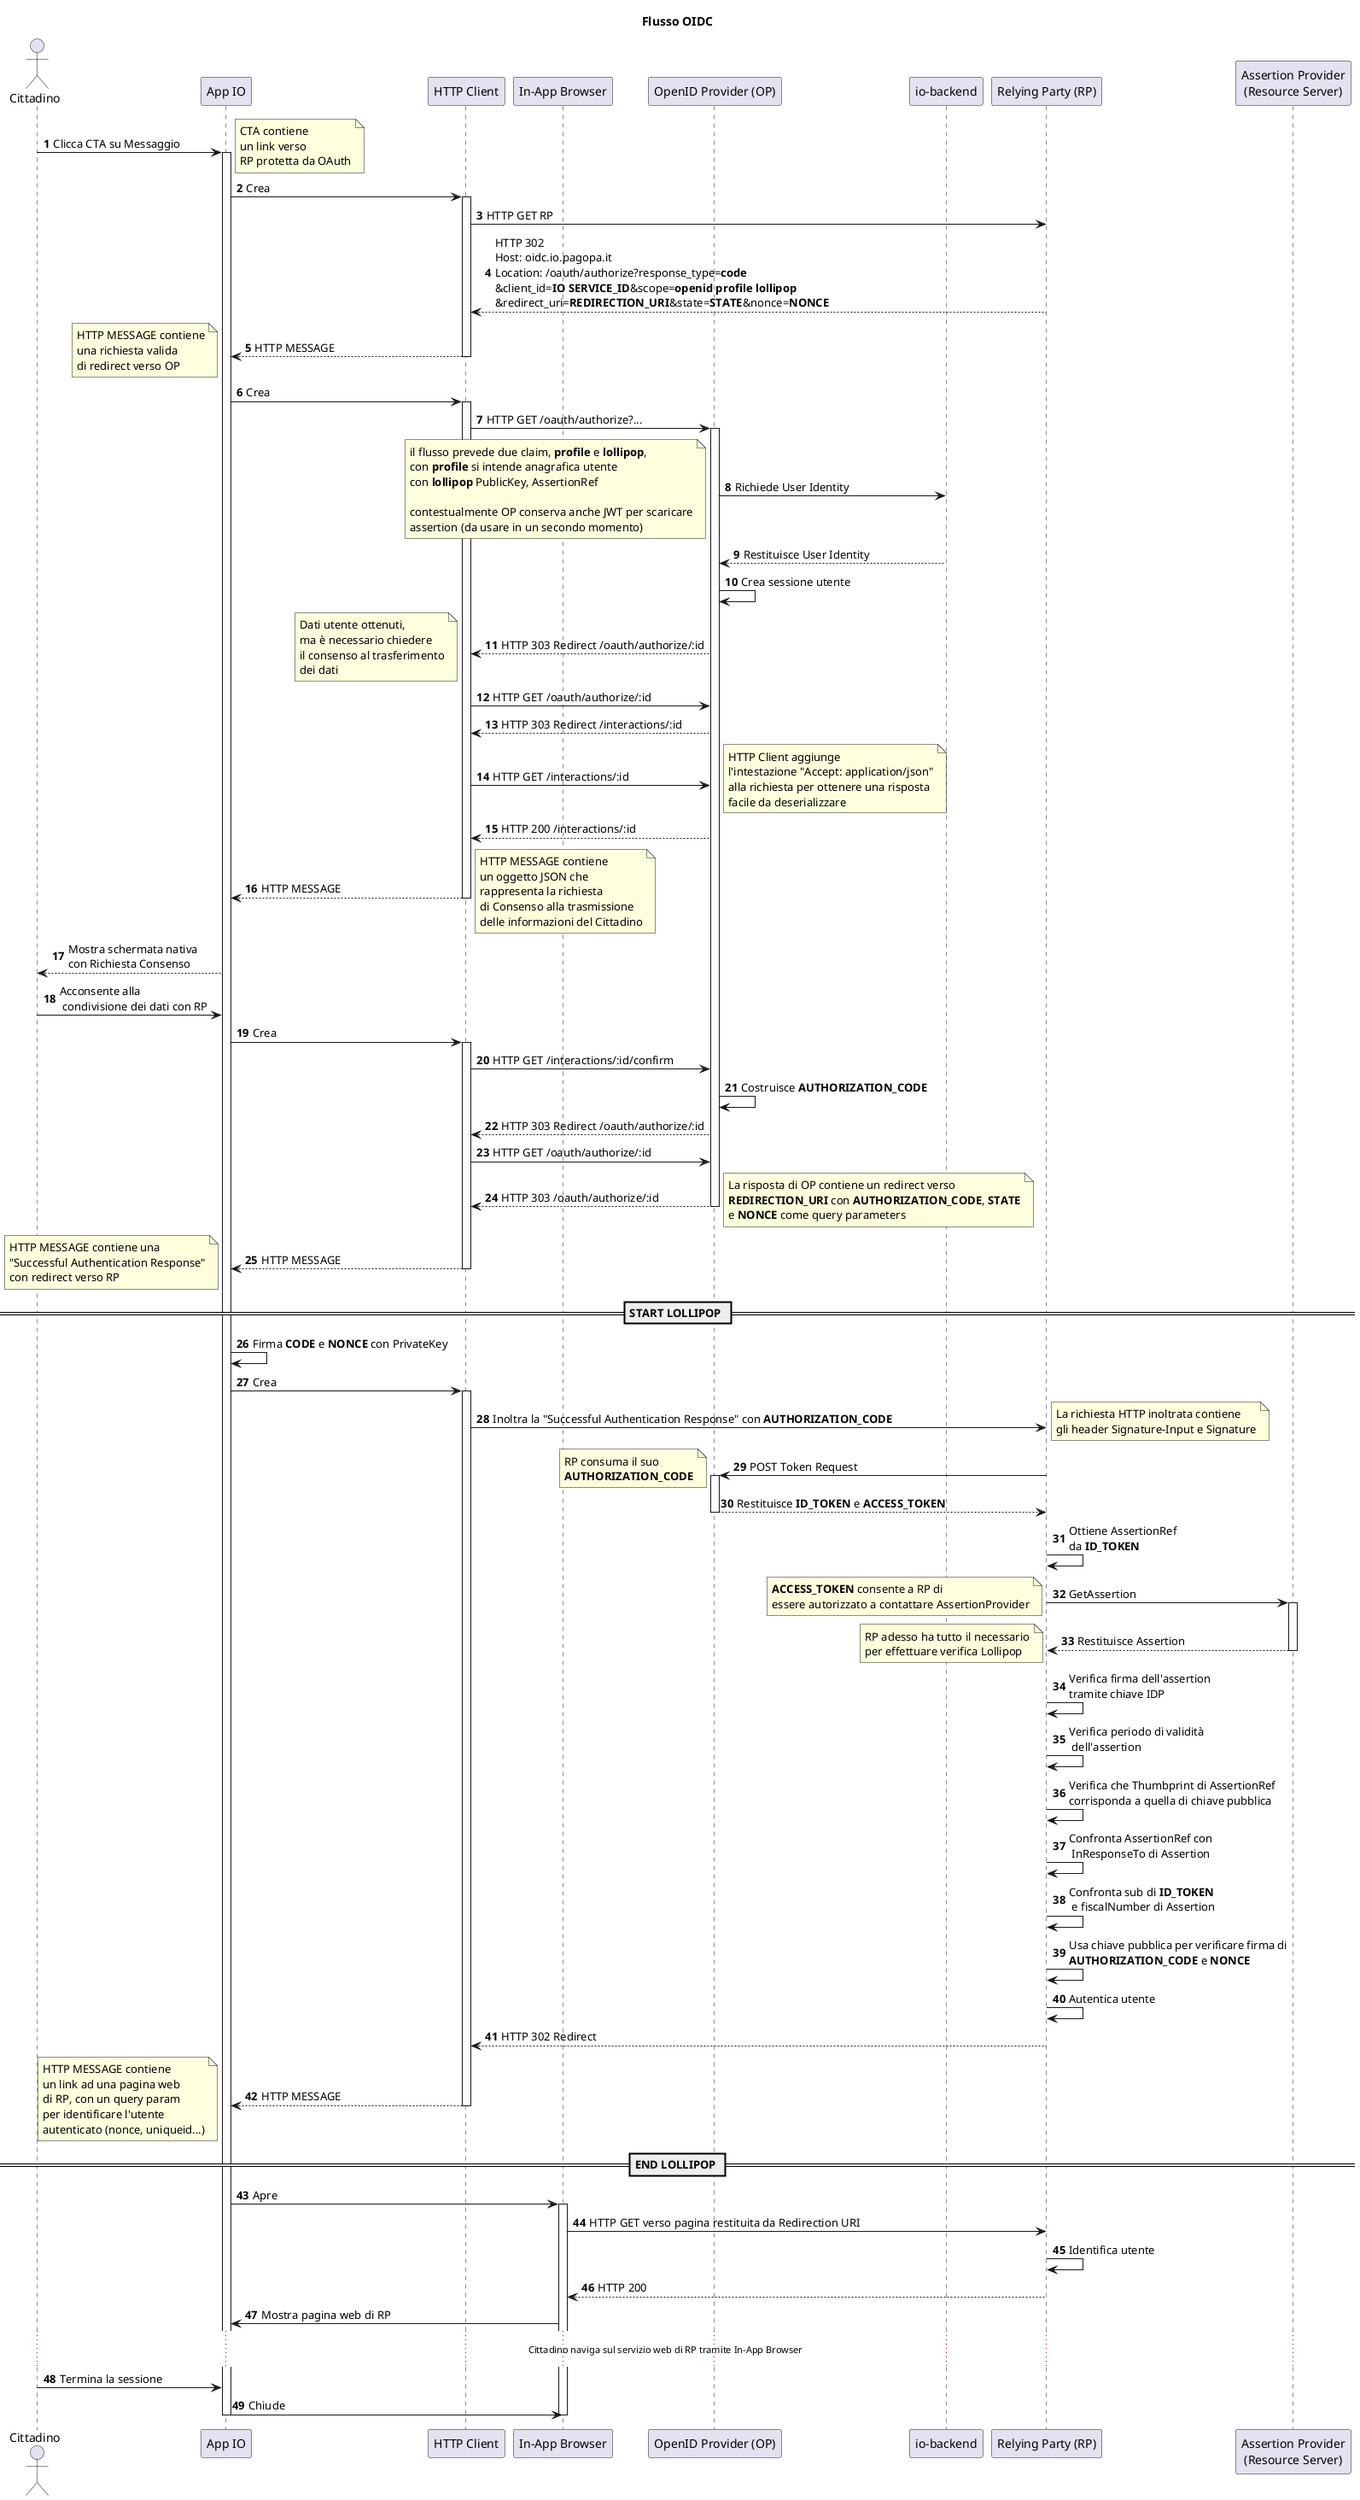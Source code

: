 @startuml oidc-flow

title Flusso OIDC

autonumber

actor Cittadino as cit
participant "App IO" as app
participant "HTTP Client" as httpclient
participant "In-App Browser" as inappbrowser
participant "OpenID Provider (OP)" as op
participant "io-backend" as be
participant "Relying Party (RP)" as rp
participant "Assertion Provider\n(Resource Server)" as rs

cit->app: Clicca CTA su Messaggio

activate app

note right
CTA contiene
un link verso
RP protetta da OAuth
end note

app->httpclient: Crea
activate httpclient

httpclient->rp: HTTP GET RP
httpclient<--rp: HTTP 302\nHost: oidc.io.pagopa.it \nLocation: /oauth/authorize?response_type=**code**\n&client_id=**IO SERVICE_ID**&scope=**openid profile lollipop**\n&redirect_uri=**REDIRECTION_URI**&state=**STATE**&nonce=**NONCE**

app<--httpclient: HTTP MESSAGE
deactivate httpclient

note left
HTTP MESSAGE contiene
una richiesta valida
di redirect verso OP
end note

app->httpclient: Crea
activate httpclient

httpclient->op: HTTP GET /oauth/authorize?...
activate op

op->be: Richiede User Identity

note left
il flusso prevede due claim, **profile** e **lollipop**,
con **profile** si intende anagrafica utente
con **lollipop** PublicKey, AssertionRef

contestualmente OP conserva anche JWT per scaricare
assertion (da usare in un secondo momento)
end note

op<--be: Restituisce User Identity

op->op: Crea sessione utente

httpclient<--op: HTTP 303 Redirect /oauth/authorize/:id

note left
Dati utente ottenuti,
ma è necessario chiedere
il consenso al trasferimento
dei dati
end note

httpclient->op: HTTP GET /oauth/authorize/:id
httpclient<--op: HTTP 303 Redirect /interactions/:id

httpclient->op: HTTP GET /interactions/:id

note right
HTTP Client aggiunge
l'intestazione "Accept: application/json"
alla richiesta per ottenere una risposta
facile da deserializzare
end note

httpclient<--op: HTTP 200 /interactions/:id
app<--httpclient: HTTP MESSAGE
deactivate httpclient

note right
HTTP MESSAGE contiene
un oggetto JSON che
rappresenta la richiesta
di Consenso alla trasmissione
delle informazioni del Cittadino
end note

cit<--app: Mostra schermata nativa\ncon Richiesta Consenso
cit->app: Acconsente alla\n condivisione dei dati con RP

app->httpclient: Crea
activate httpclient

httpclient->op: HTTP GET /interactions/:id/confirm

op->op: Costruisce **AUTHORIZATION_CODE**

httpclient<--op: HTTP 303 Redirect /oauth/authorize/:id

httpclient->op: HTTP GET /oauth/authorize/:id
httpclient<--op: HTTP 303 /oauth/authorize/:id

deactivate op

note right
La risposta di OP contiene un redirect verso
**REDIRECTION_URI** con **AUTHORIZATION_CODE**, **STATE**
e **NONCE** come query parameters
end note

app<--httpclient: HTTP MESSAGE
deactivate httpclient

note left
HTTP MESSAGE contiene una
"Successful Authentication Response"
con redirect verso RP
end note

== START LOLLIPOP ==

app->app: Firma **CODE** e **NONCE** con PrivateKey

app->httpclient: Crea
activate httpclient

httpclient->rp: Inoltra la "Successful Authentication Response" con **AUTHORIZATION_CODE**

note right
La richiesta HTTP inoltrata contiene
gli header Signature-Input e Signature
end note

rp->op: POST Token Request
activate op

note left
RP consuma il suo
**AUTHORIZATION_CODE**
end note

rp<--op: Restituisce **ID_TOKEN** e **ACCESS_TOKEN**
deactivate op

rp->rp: Ottiene AssertionRef\nda **ID_TOKEN**

rp->rs: GetAssertion
activate rs

note left
**ACCESS_TOKEN** consente a RP di
essere autorizzato a contattare AssertionProvider
end note

rs-->rp: Restituisce Assertion
deactivate rs

note left
RP adesso ha tutto il necessario
per effettuare verifica Lollipop
end note

rp->rp: Verifica firma dell'assertion\ntramite chiave IDP
rp->rp: Verifica periodo di validità\n dell'assertion
rp->rp: Verifica che Thumbprint di AssertionRef\ncorrisponda a quella di chiave pubblica
rp->rp: Confronta AssertionRef con\n InResponseTo di Assertion
rp->rp: Confronta sub di **ID_TOKEN**\n e fiscalNumber di Assertion
rp->rp: Usa chiave pubblica per verificare firma di\n**AUTHORIZATION_CODE** e **NONCE**

rp->rp: Autentica utente

httpclient<--rp: HTTP 302 Redirect

app<--httpclient: HTTP MESSAGE
deactivate httpclient

== END LOLLIPOP ==

note left
HTTP MESSAGE contiene
un link ad una pagina web
di RP, con un query param
per identificare l'utente
autenticato (nonce, uniqueid...)
end note

app->inappbrowser: Apre
activate inappbrowser

inappbrowser->rp: HTTP GET verso pagina restituita da Redirection URI
rp->rp: Identifica utente

inappbrowser<--rp: HTTP 200
deactivate rp

app<-inappbrowser: Mostra pagina web di RP

...Cittadino naviga sul servizio web di RP tramite In-App Browser...

cit->app: Termina la sessione

app->inappbrowser: Chiude
deactivate inappbrowser
deactivate app

@enduml
